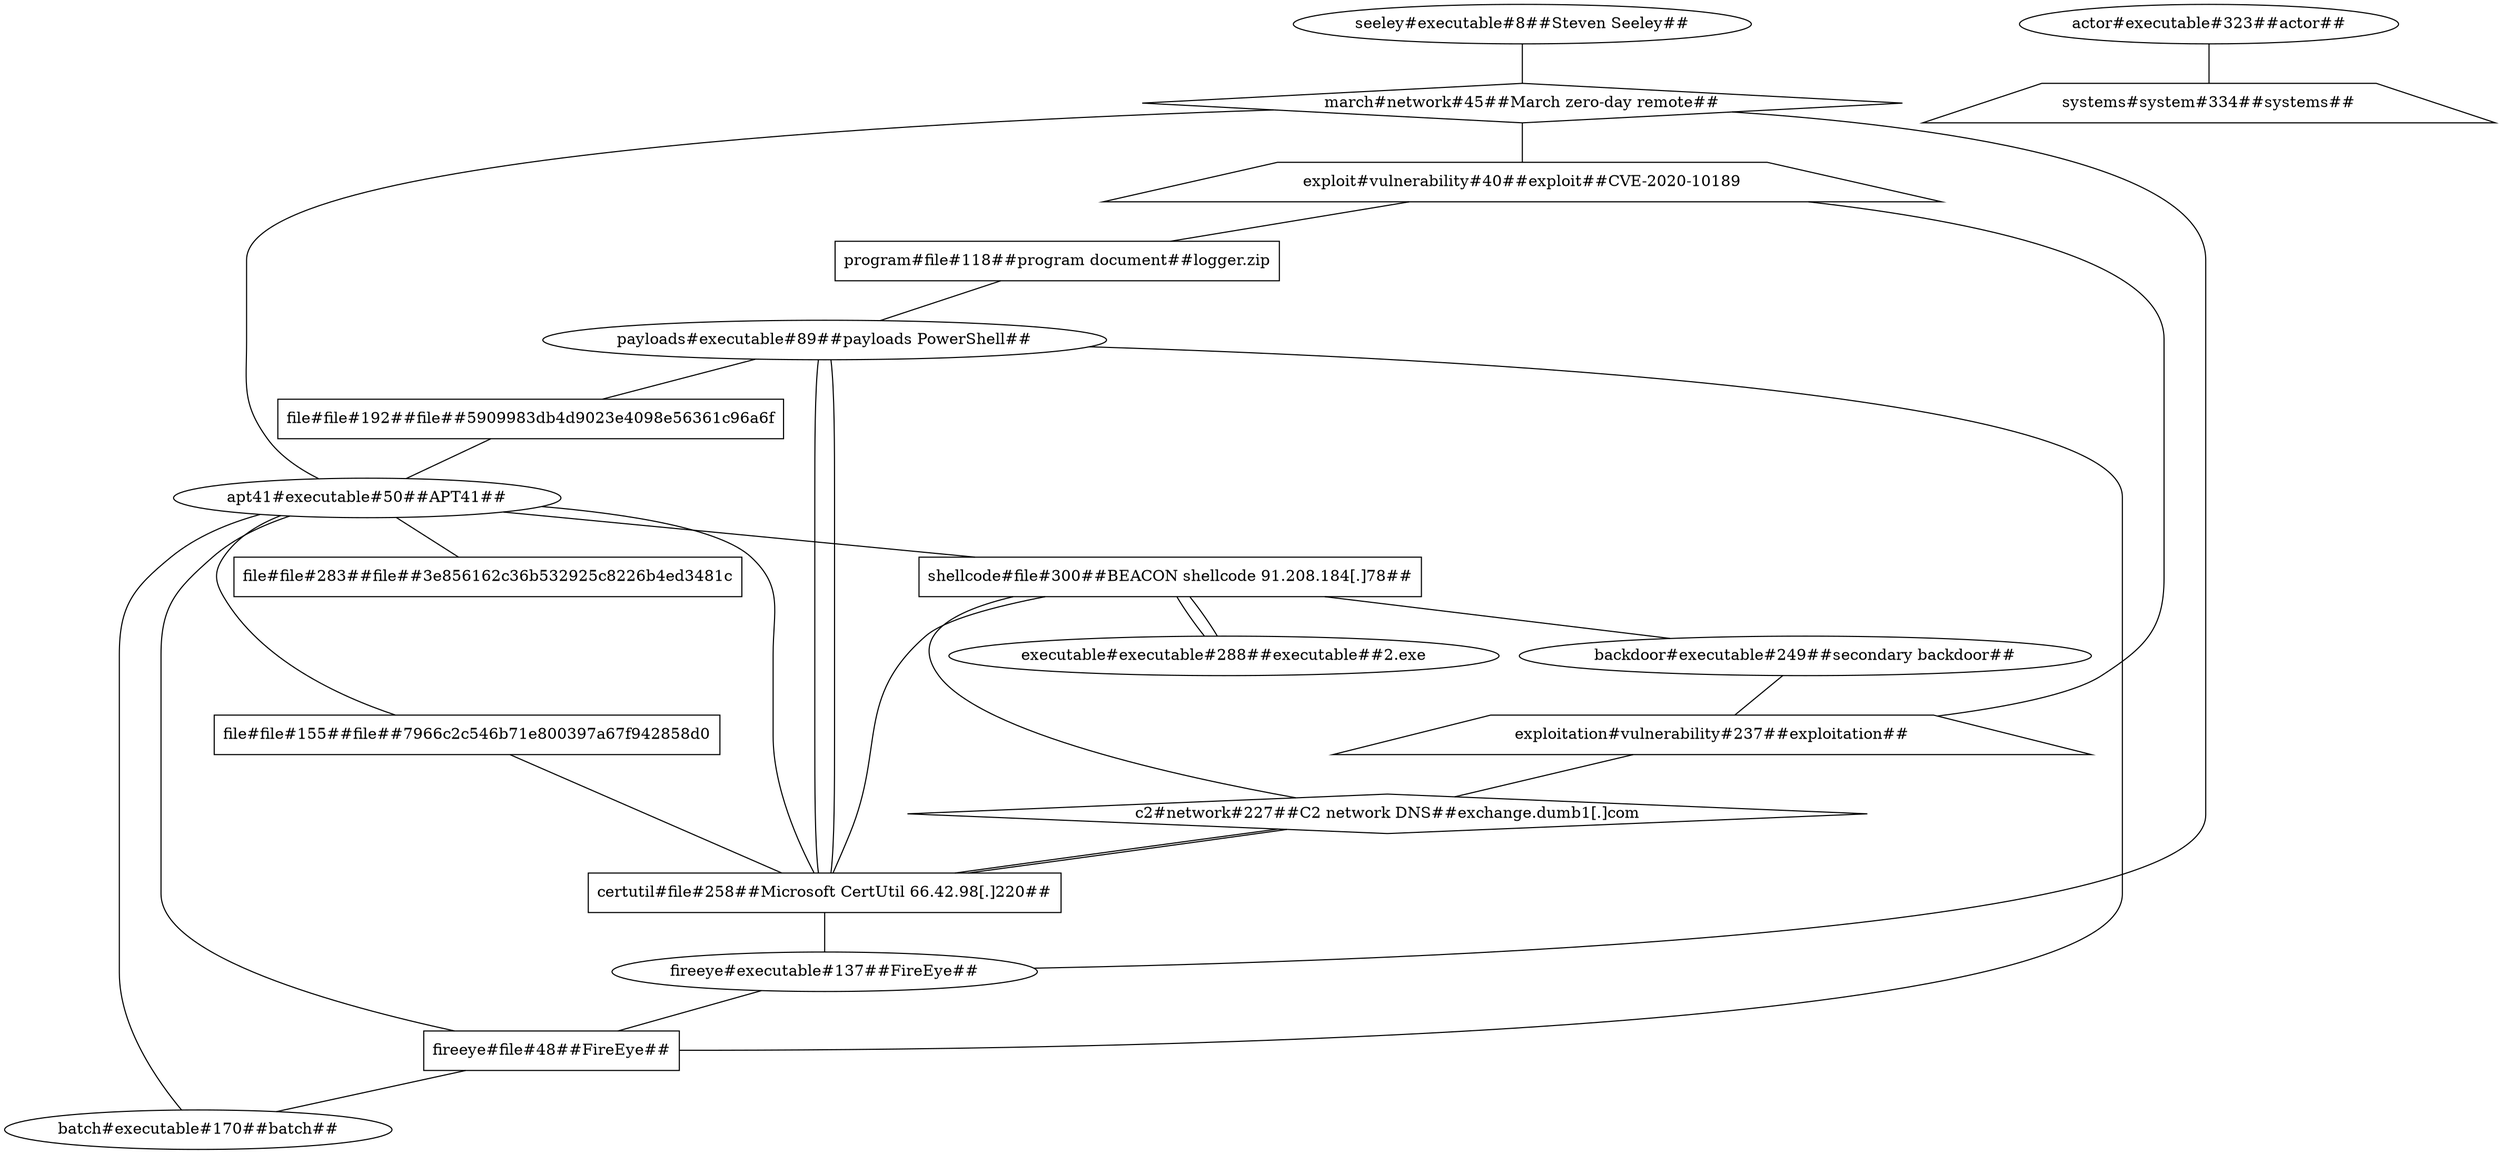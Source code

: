 graph G {
	"seeley#executable#8" [label="seeley#executable#8##Steven Seeley##" shape=oval]
	"exploit#vulnerability#40" [label="exploit#vulnerability#40##exploit##CVE-2020-10189" shape=trapezium]
	"fireeye#file#48" [label="fireeye#file#48##FireEye##" shape=rectangle]
	"apt41#executable#50" [label="apt41#executable#50##APT41##" shape=oval]
	"march#network#45" [label="march#network#45##March zero-day remote##" shape=diamond]
	"payloads#executable#89" [label="payloads#executable#89##payloads PowerShell##" shape=oval]
	"program#file#118" [label="program#file#118##program document##logger.zip" shape=rectangle]
	"fireeye#executable#137" [label="fireeye#executable#137##FireEye##" shape=oval]
	"batch#executable#170" [label="batch#executable#170##batch##" shape=oval]
	"file#file#155" [label="file#file#155##file##7966c2c546b71e800397a67f942858d0" shape=rectangle]
	"file#file#192" [label="file#file#192##file##5909983db4d9023e4098e56361c96a6f" shape=rectangle]
	"c2#network#227" [label="c2#network#227##C2 network DNS##exchange.dumb1[.]com" shape=diamond]
	"backdoor#executable#249" [label="backdoor#executable#249##secondary backdoor##" shape=oval]
	"exploitation#vulnerability#237" [label="exploitation#vulnerability#237##exploitation##" shape=trapezium]
	"certutil#file#258" [label="certutil#file#258##Microsoft CertUtil 66.42.98[.]220##" shape=rectangle]
	"file#file#283" [label="file#file#283##file##3e856162c36b532925c8226b4ed3481c" shape=rectangle]
	"executable#executable#288" [label="executable#executable#288##executable##2.exe" shape=oval]
	"shellcode#file#300" [label="shellcode#file#300##BEACON shellcode 91.208.184[.]78##" shape=rectangle]
	"actor#executable#323" [label="actor#executable#323##actor##" shape=oval]
	"systems#system#334" [label="systems#system#334##systems##" shape=trapezium]
	"seeley#executable#8" -- "march#network#45"
	"exploit#vulnerability#40" -- "program#file#118"
	"fireeye#file#48" -- "apt41#executable#50"
	"fireeye#file#48" -- "payloads#executable#89"
	"fireeye#file#48" -- "batch#executable#170"
	"apt41#executable#50" -- "march#network#45"
	"apt41#executable#50" -- "file#file#155"
	"apt41#executable#50" -- "file#file#283"
	"apt41#executable#50" -- "shellcode#file#300"
	"march#network#45" -- "fireeye#executable#137"
	"march#network#45" -- "exploit#vulnerability#40"
	"payloads#executable#89" -- "file#file#192"
	"payloads#executable#89" -- "certutil#file#258"
	"program#file#118" -- "payloads#executable#89"
	"fireeye#executable#137" -- "fireeye#file#48"
	"batch#executable#170" -- "apt41#executable#50"
	"file#file#155" -- "certutil#file#258"
	"file#file#192" -- "apt41#executable#50"
	"c2#network#227" -- "certutil#file#258"
	"backdoor#executable#249" -- "exploitation#vulnerability#237"
	"exploitation#vulnerability#237" -- "exploit#vulnerability#40"
	"exploitation#vulnerability#237" -- "c2#network#227"
	"certutil#file#258" -- "c2#network#227"
	"certutil#file#258" -- "fireeye#executable#137"
	"certutil#file#258" -- "shellcode#file#300"
	"certutil#file#258" -- "apt41#executable#50"
	"certutil#file#258" -- "payloads#executable#89"
	"executable#executable#288" -- "shellcode#file#300"
	"shellcode#file#300" -- "backdoor#executable#249"
	"shellcode#file#300" -- "executable#executable#288"
	"shellcode#file#300" -- "c2#network#227"
	"actor#executable#323" -- "systems#system#334"
}
